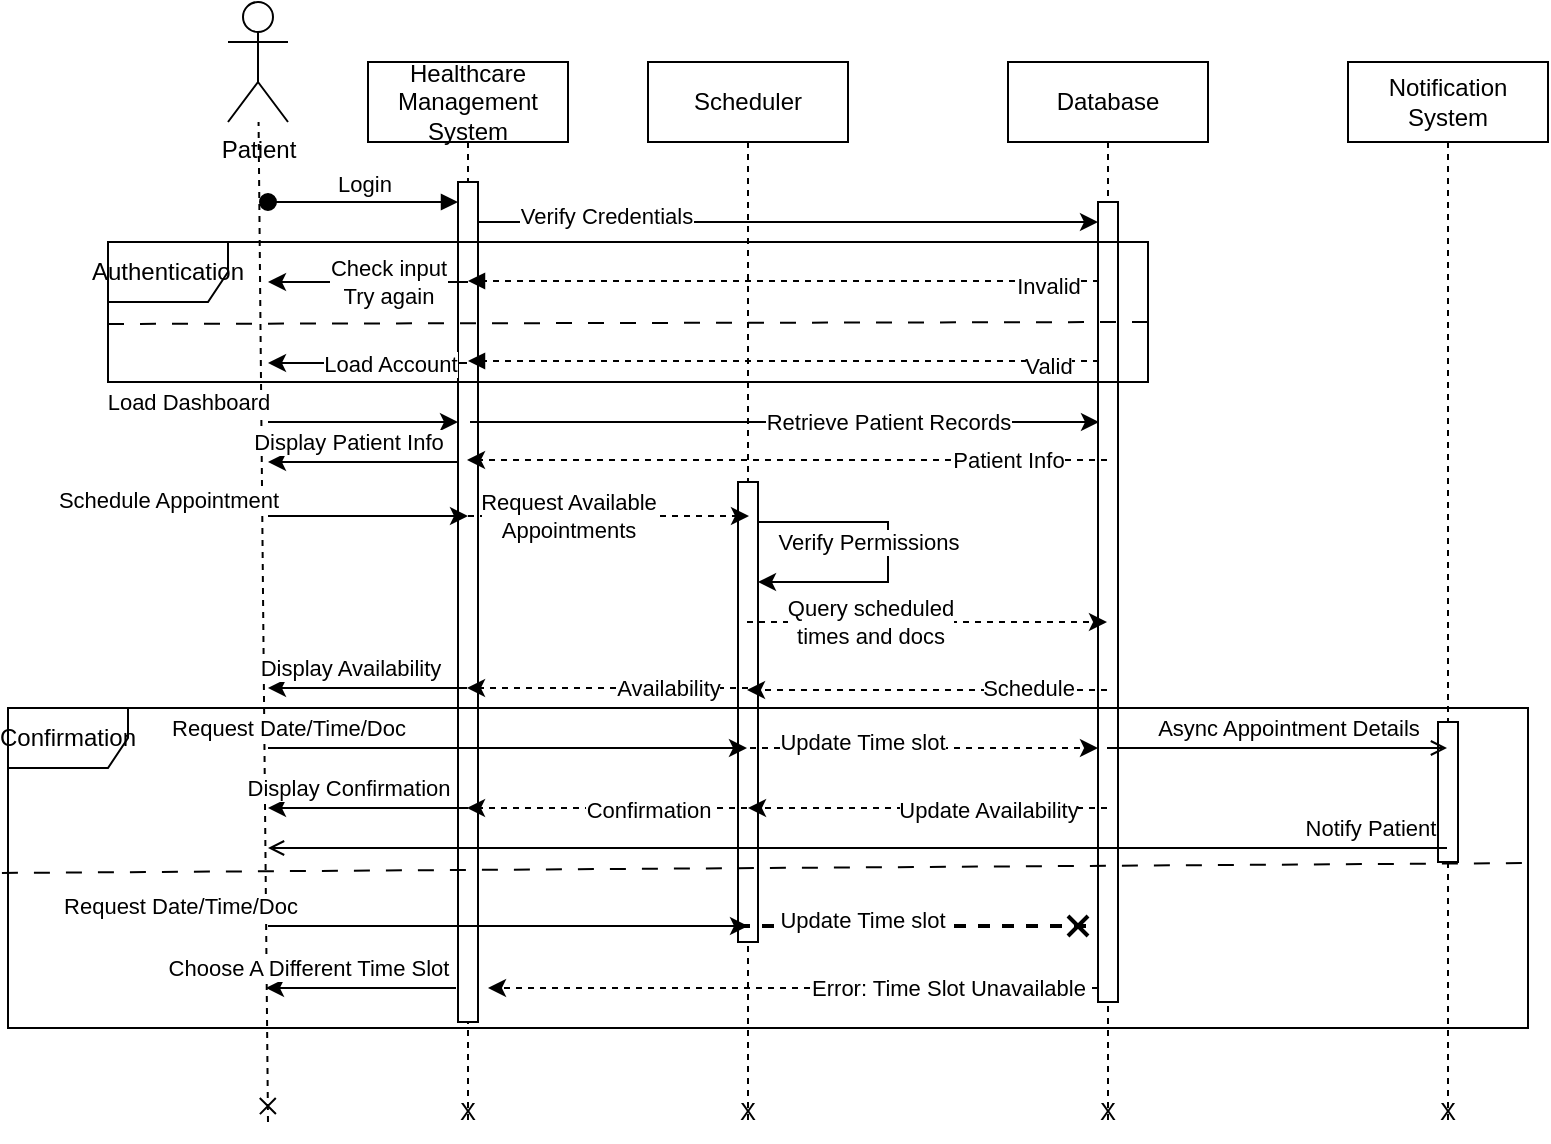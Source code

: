 <mxfile version="22.0.5" type="github">
  <diagram name="Page-1" id="2YBvvXClWsGukQMizWep">
    <mxGraphModel dx="1300" dy="589" grid="1" gridSize="10" guides="1" tooltips="1" connect="1" arrows="1" fold="1" page="0" pageScale="1" pageWidth="850" pageHeight="1100" math="0" shadow="0">
      <root>
        <mxCell id="0" />
        <mxCell id="1" parent="0" />
        <mxCell id="aM9ryv3xv72pqoxQDRHE-1" value="Scheduler" style="shape=umlLifeline;perimeter=lifelinePerimeter;whiteSpace=wrap;html=1;container=0;dropTarget=0;collapsible=0;recursiveResize=0;outlineConnect=0;portConstraint=eastwest;newEdgeStyle={&quot;edgeStyle&quot;:&quot;elbowEdgeStyle&quot;,&quot;elbow&quot;:&quot;vertical&quot;,&quot;curved&quot;:0,&quot;rounded&quot;:0};" parent="1" vertex="1">
          <mxGeometry x="200" y="60" width="100" height="530" as="geometry" />
        </mxCell>
        <mxCell id="aM9ryv3xv72pqoxQDRHE-2" value="" style="html=1;points=[];perimeter=orthogonalPerimeter;outlineConnect=0;targetShapes=umlLifeline;portConstraint=eastwest;newEdgeStyle={&quot;edgeStyle&quot;:&quot;elbowEdgeStyle&quot;,&quot;elbow&quot;:&quot;vertical&quot;,&quot;curved&quot;:0,&quot;rounded&quot;:0};" parent="aM9ryv3xv72pqoxQDRHE-1" vertex="1">
          <mxGeometry x="45" y="210" width="10" height="230" as="geometry" />
        </mxCell>
        <mxCell id="iUsyg86T50dlSugl5ncO-66" value="" style="endArrow=none;html=1;rounded=0;startArrow=classic;startFill=1;endFill=0;" edge="1" parent="aM9ryv3xv72pqoxQDRHE-1" source="aM9ryv3xv72pqoxQDRHE-2" target="aM9ryv3xv72pqoxQDRHE-2">
          <mxGeometry width="50" height="50" relative="1" as="geometry">
            <mxPoint x="49.5" y="229.5" as="sourcePoint" />
            <mxPoint x="140" y="229.5" as="targetPoint" />
            <Array as="points">
              <mxPoint x="120" y="260" />
              <mxPoint x="120" y="230" />
            </Array>
          </mxGeometry>
        </mxCell>
        <mxCell id="iUsyg86T50dlSugl5ncO-67" value="Verify Permissions" style="edgeLabel;html=1;align=center;verticalAlign=middle;resizable=0;points=[];" vertex="1" connectable="0" parent="iUsyg86T50dlSugl5ncO-66">
          <mxGeometry x="-0.312" y="-2" relative="1" as="geometry">
            <mxPoint y="-22" as="offset" />
          </mxGeometry>
        </mxCell>
        <mxCell id="aM9ryv3xv72pqoxQDRHE-5" value="Database" style="shape=umlLifeline;perimeter=lifelinePerimeter;whiteSpace=wrap;html=1;container=0;dropTarget=0;collapsible=0;recursiveResize=0;outlineConnect=0;portConstraint=eastwest;newEdgeStyle={&quot;edgeStyle&quot;:&quot;elbowEdgeStyle&quot;,&quot;elbow&quot;:&quot;vertical&quot;,&quot;curved&quot;:0,&quot;rounded&quot;:0};" parent="1" vertex="1">
          <mxGeometry x="380" y="60" width="100" height="530" as="geometry" />
        </mxCell>
        <mxCell id="aM9ryv3xv72pqoxQDRHE-6" value="" style="html=1;points=[];perimeter=orthogonalPerimeter;outlineConnect=0;targetShapes=umlLifeline;portConstraint=eastwest;newEdgeStyle={&quot;edgeStyle&quot;:&quot;elbowEdgeStyle&quot;,&quot;elbow&quot;:&quot;vertical&quot;,&quot;curved&quot;:0,&quot;rounded&quot;:0};" parent="aM9ryv3xv72pqoxQDRHE-5" vertex="1">
          <mxGeometry x="45" y="70" width="10" height="400" as="geometry" />
        </mxCell>
        <mxCell id="iUsyg86T50dlSugl5ncO-1" value="Patient" style="shape=umlActor;verticalLabelPosition=bottom;verticalAlign=top;html=1;outlineConnect=0;" vertex="1" parent="1">
          <mxGeometry x="-10" y="30" width="30" height="60" as="geometry" />
        </mxCell>
        <mxCell id="iUsyg86T50dlSugl5ncO-4" value="Notification System" style="shape=umlLifeline;perimeter=lifelinePerimeter;whiteSpace=wrap;html=1;container=0;dropTarget=0;collapsible=0;recursiveResize=0;outlineConnect=0;portConstraint=eastwest;newEdgeStyle={&quot;edgeStyle&quot;:&quot;elbowEdgeStyle&quot;,&quot;elbow&quot;:&quot;vertical&quot;,&quot;curved&quot;:0,&quot;rounded&quot;:0};" vertex="1" parent="1">
          <mxGeometry x="550" y="60" width="100" height="530" as="geometry" />
        </mxCell>
        <mxCell id="iUsyg86T50dlSugl5ncO-5" value="" style="html=1;points=[];perimeter=orthogonalPerimeter;outlineConnect=0;targetShapes=umlLifeline;portConstraint=eastwest;newEdgeStyle={&quot;edgeStyle&quot;:&quot;elbowEdgeStyle&quot;,&quot;elbow&quot;:&quot;vertical&quot;,&quot;curved&quot;:0,&quot;rounded&quot;:0};" vertex="1" parent="iUsyg86T50dlSugl5ncO-4">
          <mxGeometry x="45" y="330" width="10" height="70" as="geometry" />
        </mxCell>
        <mxCell id="iUsyg86T50dlSugl5ncO-7" value="Healthcare Management System" style="shape=umlLifeline;perimeter=lifelinePerimeter;whiteSpace=wrap;html=1;container=0;dropTarget=0;collapsible=0;recursiveResize=0;outlineConnect=0;portConstraint=eastwest;newEdgeStyle={&quot;edgeStyle&quot;:&quot;elbowEdgeStyle&quot;,&quot;elbow&quot;:&quot;vertical&quot;,&quot;curved&quot;:0,&quot;rounded&quot;:0};" vertex="1" parent="1">
          <mxGeometry x="60" y="60" width="100" height="530" as="geometry" />
        </mxCell>
        <mxCell id="iUsyg86T50dlSugl5ncO-8" value="" style="html=1;points=[];perimeter=orthogonalPerimeter;outlineConnect=0;targetShapes=umlLifeline;portConstraint=eastwest;newEdgeStyle={&quot;edgeStyle&quot;:&quot;elbowEdgeStyle&quot;,&quot;elbow&quot;:&quot;vertical&quot;,&quot;curved&quot;:0,&quot;rounded&quot;:0};" vertex="1" parent="iUsyg86T50dlSugl5ncO-7">
          <mxGeometry x="45" y="60" width="10" height="420" as="geometry" />
        </mxCell>
        <mxCell id="iUsyg86T50dlSugl5ncO-9" value="Login" style="html=1;verticalAlign=bottom;startArrow=oval;endArrow=block;startSize=8;edgeStyle=elbowEdgeStyle;elbow=vertical;curved=0;rounded=0;" edge="1" parent="iUsyg86T50dlSugl5ncO-7" target="iUsyg86T50dlSugl5ncO-8">
          <mxGeometry relative="1" as="geometry">
            <mxPoint x="-50" y="70" as="sourcePoint" />
          </mxGeometry>
        </mxCell>
        <mxCell id="iUsyg86T50dlSugl5ncO-12" value="" style="endArrow=classic;html=1;rounded=0;" edge="1" parent="1">
          <mxGeometry width="50" height="50" relative="1" as="geometry">
            <mxPoint x="115" y="140" as="sourcePoint" />
            <mxPoint x="425" y="140" as="targetPoint" />
          </mxGeometry>
        </mxCell>
        <mxCell id="iUsyg86T50dlSugl5ncO-13" value="Verify Credentials" style="edgeLabel;html=1;align=center;verticalAlign=middle;resizable=0;points=[];" vertex="1" connectable="0" parent="iUsyg86T50dlSugl5ncO-12">
          <mxGeometry x="-0.587" y="3" relative="1" as="geometry">
            <mxPoint as="offset" />
          </mxGeometry>
        </mxCell>
        <mxCell id="iUsyg86T50dlSugl5ncO-14" value="Valid" style="html=1;verticalAlign=bottom;endArrow=block;edgeStyle=elbowEdgeStyle;elbow=vertical;curved=0;rounded=0;dashed=1;" edge="1" parent="1">
          <mxGeometry x="-0.838" y="11" relative="1" as="geometry">
            <mxPoint x="425.5" y="209.5" as="sourcePoint" />
            <Array as="points">
              <mxPoint x="350.5" y="209.5" />
            </Array>
            <mxPoint x="110" y="209.5" as="targetPoint" />
            <mxPoint as="offset" />
          </mxGeometry>
        </mxCell>
        <mxCell id="iUsyg86T50dlSugl5ncO-16" value="Authentication" style="shape=umlFrame;whiteSpace=wrap;html=1;pointerEvents=0;" vertex="1" parent="1">
          <mxGeometry x="-70" y="150" width="520" height="70" as="geometry" />
        </mxCell>
        <mxCell id="iUsyg86T50dlSugl5ncO-17" value="" style="endArrow=none;dashed=1;html=1;rounded=0;startArrow=cross;startFill=0;" edge="1" parent="1" target="iUsyg86T50dlSugl5ncO-1">
          <mxGeometry width="50" height="50" relative="1" as="geometry">
            <mxPoint x="10" y="590" as="sourcePoint" />
            <mxPoint x="350" y="280" as="targetPoint" />
          </mxGeometry>
        </mxCell>
        <mxCell id="iUsyg86T50dlSugl5ncO-19" value="" style="endArrow=classic;html=1;rounded=0;" edge="1" parent="1">
          <mxGeometry width="50" height="50" relative="1" as="geometry">
            <mxPoint x="109.5" y="210.5" as="sourcePoint" />
            <mxPoint x="10" y="210.5" as="targetPoint" />
          </mxGeometry>
        </mxCell>
        <mxCell id="iUsyg86T50dlSugl5ncO-20" value="Load Account" style="edgeLabel;html=1;align=center;verticalAlign=middle;resizable=0;points=[];" vertex="1" connectable="0" parent="iUsyg86T50dlSugl5ncO-19">
          <mxGeometry x="0.357" y="1" relative="1" as="geometry">
            <mxPoint x="29" y="-1" as="offset" />
          </mxGeometry>
        </mxCell>
        <mxCell id="iUsyg86T50dlSugl5ncO-21" value="" style="endArrow=classic;html=1;rounded=0;" edge="1" parent="1">
          <mxGeometry width="50" height="50" relative="1" as="geometry">
            <mxPoint x="110" y="170" as="sourcePoint" />
            <mxPoint x="10" y="170" as="targetPoint" />
          </mxGeometry>
        </mxCell>
        <mxCell id="iUsyg86T50dlSugl5ncO-22" value="Check input &lt;br&gt;Try again" style="edgeLabel;html=1;align=center;verticalAlign=middle;resizable=0;points=[];" vertex="1" connectable="0" parent="iUsyg86T50dlSugl5ncO-21">
          <mxGeometry x="-0.453" y="-1" relative="1" as="geometry">
            <mxPoint x="-13" y="1" as="offset" />
          </mxGeometry>
        </mxCell>
        <mxCell id="iUsyg86T50dlSugl5ncO-23" value="" style="endArrow=none;html=1;rounded=0;exitX=0;exitY=0.671;exitDx=0;exitDy=0;exitPerimeter=0;dashed=1;dashPattern=8 8;" edge="1" parent="1">
          <mxGeometry width="50" height="50" relative="1" as="geometry">
            <mxPoint x="-70" y="190.97" as="sourcePoint" />
            <mxPoint x="450" y="190" as="targetPoint" />
          </mxGeometry>
        </mxCell>
        <mxCell id="iUsyg86T50dlSugl5ncO-24" value="" style="endArrow=classic;html=1;rounded=0;" edge="1" parent="1">
          <mxGeometry width="50" height="50" relative="1" as="geometry">
            <mxPoint x="111" y="240" as="sourcePoint" />
            <mxPoint x="425.5" y="240" as="targetPoint" />
          </mxGeometry>
        </mxCell>
        <mxCell id="iUsyg86T50dlSugl5ncO-25" value="&lt;div&gt;Retrieve Patient Records&lt;/div&gt;" style="edgeLabel;html=1;align=center;verticalAlign=middle;resizable=0;points=[];" vertex="1" connectable="0" parent="iUsyg86T50dlSugl5ncO-24">
          <mxGeometry x="-0.345" relative="1" as="geometry">
            <mxPoint x="106" as="offset" />
          </mxGeometry>
        </mxCell>
        <mxCell id="iUsyg86T50dlSugl5ncO-27" value="" style="endArrow=classic;html=1;rounded=0;" edge="1" parent="1" target="iUsyg86T50dlSugl5ncO-8">
          <mxGeometry width="50" height="50" relative="1" as="geometry">
            <mxPoint x="10" y="240" as="sourcePoint" />
            <mxPoint x="350" y="280" as="targetPoint" />
          </mxGeometry>
        </mxCell>
        <mxCell id="iUsyg86T50dlSugl5ncO-28" value="Load Dashboard" style="edgeLabel;html=1;align=center;verticalAlign=middle;resizable=0;points=[];" vertex="1" connectable="0" parent="iUsyg86T50dlSugl5ncO-27">
          <mxGeometry x="-0.242" y="-1" relative="1" as="geometry">
            <mxPoint x="-76" y="-11" as="offset" />
          </mxGeometry>
        </mxCell>
        <mxCell id="iUsyg86T50dlSugl5ncO-29" value="" style="endArrow=classic;html=1;rounded=0;dashed=1;" edge="1" parent="1">
          <mxGeometry width="50" height="50" relative="1" as="geometry">
            <mxPoint x="429.5" y="259" as="sourcePoint" />
            <mxPoint x="109.5" y="259" as="targetPoint" />
          </mxGeometry>
        </mxCell>
        <mxCell id="iUsyg86T50dlSugl5ncO-30" value="Patient Info" style="edgeLabel;html=1;align=center;verticalAlign=middle;resizable=0;points=[];" vertex="1" connectable="0" parent="iUsyg86T50dlSugl5ncO-29">
          <mxGeometry x="-0.447" y="3" relative="1" as="geometry">
            <mxPoint x="39" y="-3" as="offset" />
          </mxGeometry>
        </mxCell>
        <mxCell id="iUsyg86T50dlSugl5ncO-31" value="" style="endArrow=classic;html=1;rounded=0;" edge="1" parent="1" source="iUsyg86T50dlSugl5ncO-8">
          <mxGeometry width="50" height="50" relative="1" as="geometry">
            <mxPoint x="300" y="330" as="sourcePoint" />
            <mxPoint x="10" y="260" as="targetPoint" />
          </mxGeometry>
        </mxCell>
        <mxCell id="iUsyg86T50dlSugl5ncO-32" value="Display Patient Info" style="edgeLabel;html=1;align=center;verticalAlign=middle;resizable=0;points=[];" vertex="1" connectable="0" parent="iUsyg86T50dlSugl5ncO-31">
          <mxGeometry x="-0.39" y="-2" relative="1" as="geometry">
            <mxPoint x="-26" y="-8" as="offset" />
          </mxGeometry>
        </mxCell>
        <mxCell id="iUsyg86T50dlSugl5ncO-33" value="" style="endArrow=classic;html=1;rounded=0;" edge="1" parent="1">
          <mxGeometry width="50" height="50" relative="1" as="geometry">
            <mxPoint x="10" y="287" as="sourcePoint" />
            <mxPoint x="110" y="287" as="targetPoint" />
          </mxGeometry>
        </mxCell>
        <mxCell id="iUsyg86T50dlSugl5ncO-34" value="Schedule Appointment" style="edgeLabel;html=1;align=center;verticalAlign=middle;resizable=0;points=[];" vertex="1" connectable="0" parent="iUsyg86T50dlSugl5ncO-33">
          <mxGeometry x="-0.2" y="-1" relative="1" as="geometry">
            <mxPoint x="-90" y="-9" as="offset" />
          </mxGeometry>
        </mxCell>
        <mxCell id="iUsyg86T50dlSugl5ncO-35" value="Request Available&lt;br&gt;Appointments" style="endArrow=classic;html=1;rounded=0;dashed=1;" edge="1" parent="1">
          <mxGeometry x="-0.288" width="50" height="50" relative="1" as="geometry">
            <mxPoint x="110" y="287" as="sourcePoint" />
            <mxPoint x="250.5" y="287" as="targetPoint" />
            <mxPoint as="offset" />
          </mxGeometry>
        </mxCell>
        <mxCell id="iUsyg86T50dlSugl5ncO-36" value="" style="endArrow=classic;html=1;rounded=0;dashed=1;" edge="1" parent="1">
          <mxGeometry width="50" height="50" relative="1" as="geometry">
            <mxPoint x="249.5" y="340" as="sourcePoint" />
            <mxPoint x="429.5" y="340" as="targetPoint" />
          </mxGeometry>
        </mxCell>
        <mxCell id="iUsyg86T50dlSugl5ncO-37" value="Query scheduled &lt;br&gt;times and docs" style="edgeLabel;html=1;align=center;verticalAlign=middle;resizable=0;points=[];" vertex="1" connectable="0" parent="iUsyg86T50dlSugl5ncO-36">
          <mxGeometry x="0.383" relative="1" as="geometry">
            <mxPoint x="-63" as="offset" />
          </mxGeometry>
        </mxCell>
        <mxCell id="iUsyg86T50dlSugl5ncO-38" value="" style="endArrow=classic;html=1;rounded=0;dashed=1;" edge="1" parent="1">
          <mxGeometry width="50" height="50" relative="1" as="geometry">
            <mxPoint x="429.5" y="374" as="sourcePoint" />
            <mxPoint x="249.5" y="374" as="targetPoint" />
          </mxGeometry>
        </mxCell>
        <mxCell id="iUsyg86T50dlSugl5ncO-39" value="Schedule" style="edgeLabel;html=1;align=center;verticalAlign=middle;resizable=0;points=[];" vertex="1" connectable="0" parent="iUsyg86T50dlSugl5ncO-38">
          <mxGeometry x="-0.306" y="1" relative="1" as="geometry">
            <mxPoint x="23" y="-2" as="offset" />
          </mxGeometry>
        </mxCell>
        <mxCell id="iUsyg86T50dlSugl5ncO-40" value="" style="endArrow=classic;html=1;rounded=0;dashed=1;" edge="1" parent="1">
          <mxGeometry width="50" height="50" relative="1" as="geometry">
            <mxPoint x="250" y="373" as="sourcePoint" />
            <mxPoint x="109.5" y="373" as="targetPoint" />
          </mxGeometry>
        </mxCell>
        <mxCell id="iUsyg86T50dlSugl5ncO-43" value="Availability" style="edgeLabel;html=1;align=center;verticalAlign=middle;resizable=0;points=[];" vertex="1" connectable="0" parent="iUsyg86T50dlSugl5ncO-40">
          <mxGeometry x="-0.103" y="-1" relative="1" as="geometry">
            <mxPoint x="23" y="1" as="offset" />
          </mxGeometry>
        </mxCell>
        <mxCell id="iUsyg86T50dlSugl5ncO-41" value="" style="endArrow=classic;html=1;rounded=0;" edge="1" parent="1">
          <mxGeometry width="50" height="50" relative="1" as="geometry">
            <mxPoint x="109.5" y="373" as="sourcePoint" />
            <mxPoint x="10" y="373" as="targetPoint" />
          </mxGeometry>
        </mxCell>
        <mxCell id="iUsyg86T50dlSugl5ncO-42" value="Display Availability" style="edgeLabel;html=1;align=center;verticalAlign=middle;resizable=0;points=[];" vertex="1" connectable="0" parent="iUsyg86T50dlSugl5ncO-41">
          <mxGeometry x="0.397" y="-1" relative="1" as="geometry">
            <mxPoint x="11" y="-9" as="offset" />
          </mxGeometry>
        </mxCell>
        <mxCell id="iUsyg86T50dlSugl5ncO-44" value="" style="endArrow=classic;html=1;rounded=0;" edge="1" parent="1">
          <mxGeometry width="50" height="50" relative="1" as="geometry">
            <mxPoint x="10" y="403" as="sourcePoint" />
            <mxPoint x="249.5" y="403" as="targetPoint" />
          </mxGeometry>
        </mxCell>
        <mxCell id="iUsyg86T50dlSugl5ncO-45" value="Request Date/Time/Doc " style="edgeLabel;html=1;align=center;verticalAlign=middle;resizable=0;points=[];" vertex="1" connectable="0" parent="iUsyg86T50dlSugl5ncO-44">
          <mxGeometry x="-0.382" y="-1" relative="1" as="geometry">
            <mxPoint x="-64" y="-11" as="offset" />
          </mxGeometry>
        </mxCell>
        <mxCell id="iUsyg86T50dlSugl5ncO-46" value="" style="endArrow=classic;html=1;rounded=0;dashed=1;" edge="1" parent="1">
          <mxGeometry width="50" height="50" relative="1" as="geometry">
            <mxPoint x="245" y="403" as="sourcePoint" />
            <mxPoint x="425" y="403" as="targetPoint" />
          </mxGeometry>
        </mxCell>
        <mxCell id="iUsyg86T50dlSugl5ncO-47" value="Update Time slot" style="edgeLabel;html=1;align=center;verticalAlign=middle;resizable=0;points=[];" vertex="1" connectable="0" parent="iUsyg86T50dlSugl5ncO-46">
          <mxGeometry x="0.361" y="3" relative="1" as="geometry">
            <mxPoint x="-61" as="offset" />
          </mxGeometry>
        </mxCell>
        <mxCell id="iUsyg86T50dlSugl5ncO-48" value="" style="endArrow=classic;html=1;rounded=0;dashed=1;" edge="1" parent="1">
          <mxGeometry width="50" height="50" relative="1" as="geometry">
            <mxPoint x="429.5" y="433" as="sourcePoint" />
            <mxPoint x="250" y="433" as="targetPoint" />
          </mxGeometry>
        </mxCell>
        <mxCell id="iUsyg86T50dlSugl5ncO-49" value="Update Availability" style="edgeLabel;html=1;align=center;verticalAlign=middle;resizable=0;points=[];" vertex="1" connectable="0" parent="iUsyg86T50dlSugl5ncO-48">
          <mxGeometry x="-0.528" y="1" relative="1" as="geometry">
            <mxPoint x="-17" as="offset" />
          </mxGeometry>
        </mxCell>
        <mxCell id="iUsyg86T50dlSugl5ncO-50" value="" style="endArrow=classic;html=1;rounded=0;dashed=1;" edge="1" parent="1">
          <mxGeometry width="50" height="50" relative="1" as="geometry">
            <mxPoint x="249.5" y="433" as="sourcePoint" />
            <mxPoint x="109.5" y="433" as="targetPoint" />
          </mxGeometry>
        </mxCell>
        <mxCell id="iUsyg86T50dlSugl5ncO-51" value="Confirmation" style="edgeLabel;html=1;align=center;verticalAlign=middle;resizable=0;points=[];" vertex="1" connectable="0" parent="iUsyg86T50dlSugl5ncO-50">
          <mxGeometry x="-0.528" y="1" relative="1" as="geometry">
            <mxPoint x="-17" as="offset" />
          </mxGeometry>
        </mxCell>
        <mxCell id="iUsyg86T50dlSugl5ncO-52" value="Display Confirmation" style="endArrow=classic;html=1;rounded=0;" edge="1" parent="1">
          <mxGeometry x="0.2" y="-10" width="50" height="50" relative="1" as="geometry">
            <mxPoint x="110" y="433" as="sourcePoint" />
            <mxPoint x="10" y="433" as="targetPoint" />
            <mxPoint as="offset" />
          </mxGeometry>
        </mxCell>
        <mxCell id="iUsyg86T50dlSugl5ncO-53" value="" style="endArrow=open;html=1;rounded=0;endFill=0;" edge="1" parent="1">
          <mxGeometry width="50" height="50" relative="1" as="geometry">
            <mxPoint x="429.5" y="403" as="sourcePoint" />
            <mxPoint x="599.5" y="403" as="targetPoint" />
          </mxGeometry>
        </mxCell>
        <mxCell id="iUsyg86T50dlSugl5ncO-54" value="Async Appointment Details" style="edgeLabel;html=1;align=center;verticalAlign=middle;resizable=0;points=[];" vertex="1" connectable="0" parent="iUsyg86T50dlSugl5ncO-53">
          <mxGeometry x="-0.229" relative="1" as="geometry">
            <mxPoint x="25" y="-10" as="offset" />
          </mxGeometry>
        </mxCell>
        <mxCell id="iUsyg86T50dlSugl5ncO-55" value="" style="endArrow=open;html=1;rounded=0;endFill=0;" edge="1" parent="1">
          <mxGeometry width="50" height="50" relative="1" as="geometry">
            <mxPoint x="599.5" y="453" as="sourcePoint" />
            <mxPoint x="10" y="453" as="targetPoint" />
          </mxGeometry>
        </mxCell>
        <mxCell id="iUsyg86T50dlSugl5ncO-56" value="Notify Patient " style="edgeLabel;html=1;align=center;verticalAlign=middle;resizable=0;points=[];" vertex="1" connectable="0" parent="iUsyg86T50dlSugl5ncO-55">
          <mxGeometry x="-0.764" y="1" relative="1" as="geometry">
            <mxPoint x="31" y="-11" as="offset" />
          </mxGeometry>
        </mxCell>
        <mxCell id="iUsyg86T50dlSugl5ncO-57" value="Confirmation" style="shape=umlFrame;whiteSpace=wrap;html=1;pointerEvents=0;" vertex="1" parent="1">
          <mxGeometry x="-120" y="383" width="760" height="160" as="geometry" />
        </mxCell>
        <mxCell id="iUsyg86T50dlSugl5ncO-58" value="" style="endArrow=none;html=1;rounded=0;exitX=-0.003;exitY=0.585;exitDx=0;exitDy=0;exitPerimeter=0;entryX=1.001;entryY=0.554;entryDx=0;entryDy=0;entryPerimeter=0;dashed=1;dashPattern=8 8;" edge="1" parent="1">
          <mxGeometry width="50" height="50" relative="1" as="geometry">
            <mxPoint x="-123.04" y="465.48" as="sourcePoint" />
            <mxPoint x="640.0" y="460.52" as="targetPoint" />
          </mxGeometry>
        </mxCell>
        <mxCell id="iUsyg86T50dlSugl5ncO-60" value="" style="endArrow=classic;html=1;rounded=0;" edge="1" parent="1">
          <mxGeometry width="50" height="50" relative="1" as="geometry">
            <mxPoint x="10" y="492" as="sourcePoint" />
            <mxPoint x="250" y="492" as="targetPoint" />
          </mxGeometry>
        </mxCell>
        <mxCell id="iUsyg86T50dlSugl5ncO-61" value="Request Date/Time/Doc " style="edgeLabel;html=1;align=center;verticalAlign=middle;resizable=0;points=[];" vertex="1" connectable="0" parent="iUsyg86T50dlSugl5ncO-60">
          <mxGeometry x="-0.382" y="-1" relative="1" as="geometry">
            <mxPoint x="-118" y="-11" as="offset" />
          </mxGeometry>
        </mxCell>
        <mxCell id="iUsyg86T50dlSugl5ncO-62" value="" style="endArrow=cross;html=1;rounded=0;dashed=1;endFill=0;endSize=7;strokeWidth=2;" edge="1" parent="1">
          <mxGeometry width="50" height="50" relative="1" as="geometry">
            <mxPoint x="245" y="492" as="sourcePoint" />
            <mxPoint x="425" y="492" as="targetPoint" />
          </mxGeometry>
        </mxCell>
        <mxCell id="iUsyg86T50dlSugl5ncO-63" value="Update Time slot" style="edgeLabel;html=1;align=center;verticalAlign=middle;resizable=0;points=[];" vertex="1" connectable="0" parent="iUsyg86T50dlSugl5ncO-62">
          <mxGeometry x="0.361" y="3" relative="1" as="geometry">
            <mxPoint x="-61" as="offset" />
          </mxGeometry>
        </mxCell>
        <mxCell id="iUsyg86T50dlSugl5ncO-64" value="Error: Time Slot Unavailable" style="endArrow=classic;html=1;rounded=0;dashed=1;" edge="1" parent="1">
          <mxGeometry x="-0.508" width="50" height="50" relative="1" as="geometry">
            <mxPoint x="425" y="523" as="sourcePoint" />
            <mxPoint x="120" y="523" as="targetPoint" />
            <mxPoint as="offset" />
          </mxGeometry>
        </mxCell>
        <mxCell id="iUsyg86T50dlSugl5ncO-65" value="Choose A Different Time Slot" style="endArrow=classic;html=1;rounded=0;" edge="1" parent="1">
          <mxGeometry x="0.558" y="-10" width="50" height="50" relative="1" as="geometry">
            <mxPoint x="104" y="523" as="sourcePoint" />
            <mxPoint x="9" y="523" as="targetPoint" />
            <mxPoint as="offset" />
          </mxGeometry>
        </mxCell>
        <mxCell id="iUsyg86T50dlSugl5ncO-68" value="X" style="text;html=1;strokeColor=none;fillColor=none;align=center;verticalAlign=middle;whiteSpace=wrap;rounded=0;" vertex="1" parent="1">
          <mxGeometry x="80" y="570" width="60" height="30" as="geometry" />
        </mxCell>
        <mxCell id="iUsyg86T50dlSugl5ncO-69" value="X" style="text;html=1;strokeColor=none;fillColor=none;align=center;verticalAlign=middle;whiteSpace=wrap;rounded=0;" vertex="1" parent="1">
          <mxGeometry x="220" y="570" width="60" height="30" as="geometry" />
        </mxCell>
        <mxCell id="iUsyg86T50dlSugl5ncO-70" value="X" style="text;html=1;strokeColor=none;fillColor=none;align=center;verticalAlign=middle;whiteSpace=wrap;rounded=0;" vertex="1" parent="1">
          <mxGeometry x="400" y="570" width="60" height="30" as="geometry" />
        </mxCell>
        <mxCell id="iUsyg86T50dlSugl5ncO-71" value="X" style="text;html=1;strokeColor=none;fillColor=none;align=center;verticalAlign=middle;whiteSpace=wrap;rounded=0;" vertex="1" parent="1">
          <mxGeometry x="570" y="570" width="60" height="30" as="geometry" />
        </mxCell>
        <mxCell id="iUsyg86T50dlSugl5ncO-72" value="Invalid" style="html=1;verticalAlign=bottom;endArrow=block;edgeStyle=elbowEdgeStyle;elbow=vertical;curved=0;rounded=0;dashed=1;" edge="1" parent="1">
          <mxGeometry x="-0.838" y="11" relative="1" as="geometry">
            <mxPoint x="425.5" y="169.5" as="sourcePoint" />
            <Array as="points">
              <mxPoint x="350.5" y="169.5" />
            </Array>
            <mxPoint x="110" y="169.5" as="targetPoint" />
            <mxPoint as="offset" />
          </mxGeometry>
        </mxCell>
      </root>
    </mxGraphModel>
  </diagram>
</mxfile>
